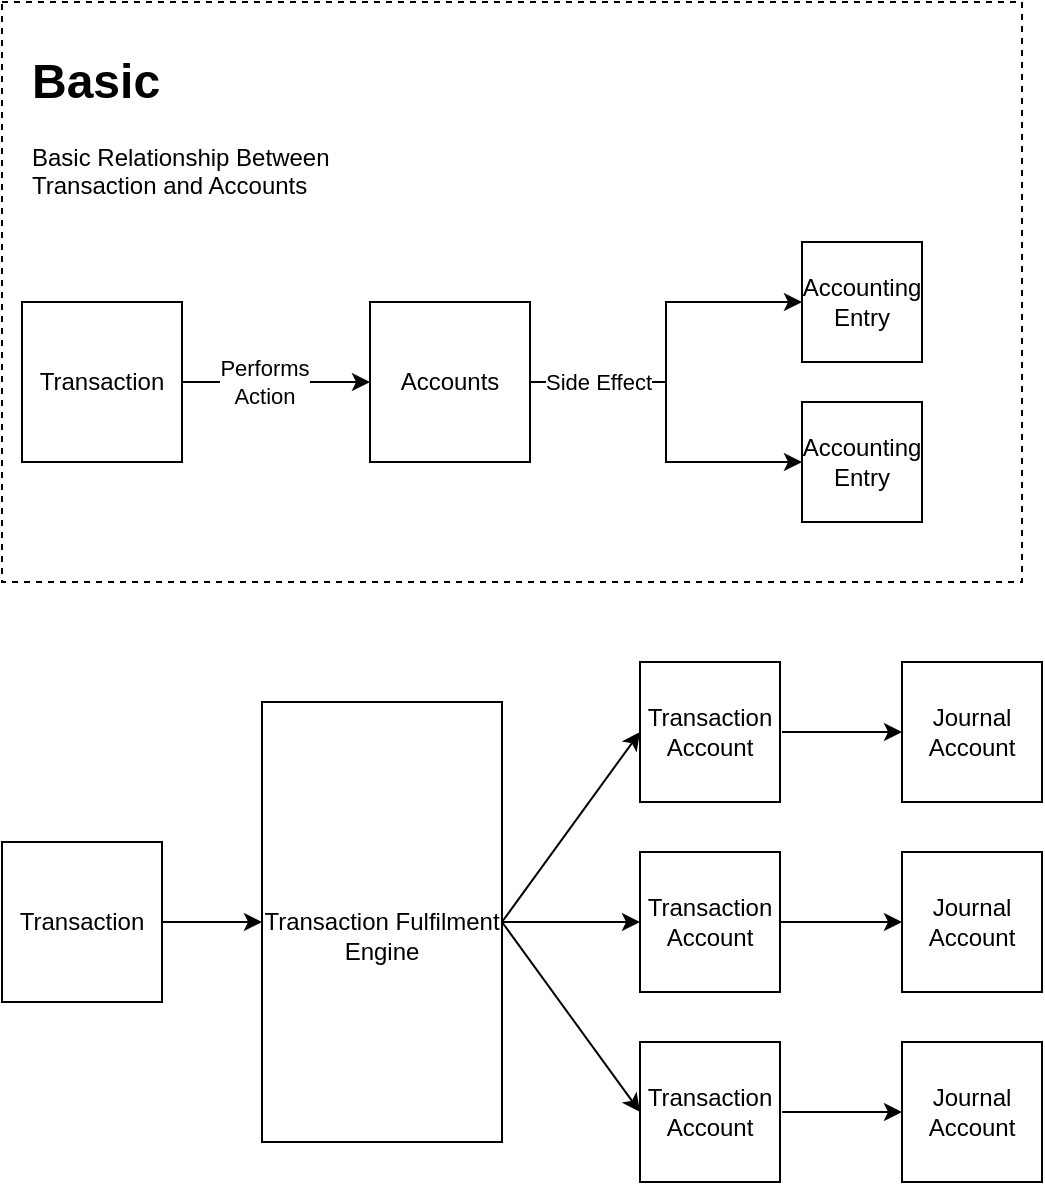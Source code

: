 <mxfile version="22.0.0" type="github">
  <diagram name="Page-1" id="MJYJqNV9Cqa79DNorDkY">
    <mxGraphModel dx="1194" dy="792" grid="1" gridSize="10" guides="1" tooltips="1" connect="1" arrows="1" fold="1" page="1" pageScale="1" pageWidth="827" pageHeight="1169" math="0" shadow="0">
      <root>
        <mxCell id="0" />
        <mxCell id="1" parent="0" />
        <mxCell id="TBZ7pBv7S2z65CoItZSb-22" value="" style="rounded=0;whiteSpace=wrap;html=1;dashed=1;" parent="1" vertex="1">
          <mxGeometry x="70" y="50" width="510" height="290" as="geometry" />
        </mxCell>
        <mxCell id="TBZ7pBv7S2z65CoItZSb-3" value="Transaction" style="whiteSpace=wrap;html=1;aspect=fixed;" parent="1" vertex="1">
          <mxGeometry x="80" y="200" width="80" height="80" as="geometry" />
        </mxCell>
        <mxCell id="TBZ7pBv7S2z65CoItZSb-13" style="edgeStyle=orthogonalEdgeStyle;rounded=0;orthogonalLoop=1;jettySize=auto;html=1;exitX=1;exitY=0.5;exitDx=0;exitDy=0;entryX=0;entryY=0.5;entryDx=0;entryDy=0;" parent="1" source="TBZ7pBv7S2z65CoItZSb-4" target="TBZ7pBv7S2z65CoItZSb-8" edge="1">
          <mxGeometry relative="1" as="geometry" />
        </mxCell>
        <mxCell id="TBZ7pBv7S2z65CoItZSb-14" style="edgeStyle=orthogonalEdgeStyle;rounded=0;orthogonalLoop=1;jettySize=auto;html=1;exitX=1;exitY=0.5;exitDx=0;exitDy=0;entryX=0;entryY=0.5;entryDx=0;entryDy=0;" parent="1" source="TBZ7pBv7S2z65CoItZSb-4" target="TBZ7pBv7S2z65CoItZSb-7" edge="1">
          <mxGeometry relative="1" as="geometry" />
        </mxCell>
        <mxCell id="TBZ7pBv7S2z65CoItZSb-15" value="Side Effect" style="edgeLabel;html=1;align=center;verticalAlign=middle;resizable=0;points=[];" parent="TBZ7pBv7S2z65CoItZSb-14" vertex="1" connectable="0">
          <mxGeometry x="-0.613" relative="1" as="geometry">
            <mxPoint as="offset" />
          </mxGeometry>
        </mxCell>
        <mxCell id="TBZ7pBv7S2z65CoItZSb-4" value="Accounts" style="whiteSpace=wrap;html=1;aspect=fixed;" parent="1" vertex="1">
          <mxGeometry x="254" y="200" width="80" height="80" as="geometry" />
        </mxCell>
        <mxCell id="TBZ7pBv7S2z65CoItZSb-5" value="" style="endArrow=classic;html=1;rounded=0;entryX=0;entryY=0.5;entryDx=0;entryDy=0;exitX=1;exitY=0.5;exitDx=0;exitDy=0;" parent="1" source="TBZ7pBv7S2z65CoItZSb-3" target="TBZ7pBv7S2z65CoItZSb-4" edge="1">
          <mxGeometry width="50" height="50" relative="1" as="geometry">
            <mxPoint x="380" y="490" as="sourcePoint" />
            <mxPoint x="270" y="360" as="targetPoint" />
          </mxGeometry>
        </mxCell>
        <mxCell id="TBZ7pBv7S2z65CoItZSb-6" value="Performs&lt;br&gt;Action" style="edgeLabel;html=1;align=center;verticalAlign=middle;resizable=0;points=[];" parent="TBZ7pBv7S2z65CoItZSb-5" vertex="1" connectable="0">
          <mxGeometry x="-0.125" relative="1" as="geometry">
            <mxPoint as="offset" />
          </mxGeometry>
        </mxCell>
        <mxCell id="TBZ7pBv7S2z65CoItZSb-7" value="Accounting&lt;br&gt;Entry" style="whiteSpace=wrap;html=1;aspect=fixed;" parent="1" vertex="1">
          <mxGeometry x="470" y="170" width="60" height="60" as="geometry" />
        </mxCell>
        <mxCell id="TBZ7pBv7S2z65CoItZSb-8" value="Accounting&lt;br&gt;Entry" style="whiteSpace=wrap;html=1;aspect=fixed;" parent="1" vertex="1">
          <mxGeometry x="470" y="250" width="60" height="60" as="geometry" />
        </mxCell>
        <mxCell id="TBZ7pBv7S2z65CoItZSb-17" value="&lt;h1&gt;Basic&lt;/h1&gt;&lt;p&gt;Basic Relationship Between Transaction and Accounts&lt;/p&gt;" style="text;html=1;strokeColor=none;fillColor=none;spacing=5;spacingTop=-20;whiteSpace=wrap;overflow=hidden;rounded=0;" parent="1" vertex="1">
          <mxGeometry x="80" y="70" width="190" height="120" as="geometry" />
        </mxCell>
        <mxCell id="ln-18gLLdeuHZAe1WvLT-15" style="edgeStyle=orthogonalEdgeStyle;rounded=0;orthogonalLoop=1;jettySize=auto;html=1;exitX=1;exitY=0.5;exitDx=0;exitDy=0;entryX=0;entryY=0.5;entryDx=0;entryDy=0;" edge="1" parent="1" source="ln-18gLLdeuHZAe1WvLT-1" target="ln-18gLLdeuHZAe1WvLT-3">
          <mxGeometry relative="1" as="geometry" />
        </mxCell>
        <mxCell id="ln-18gLLdeuHZAe1WvLT-1" value="Transaction" style="whiteSpace=wrap;html=1;aspect=fixed;" vertex="1" parent="1">
          <mxGeometry x="70" y="470" width="80" height="80" as="geometry" />
        </mxCell>
        <mxCell id="ln-18gLLdeuHZAe1WvLT-3" value="&lt;br&gt;Transaction Fulfilment Engine" style="rounded=0;whiteSpace=wrap;html=1;" vertex="1" parent="1">
          <mxGeometry x="200" y="400" width="120" height="220" as="geometry" />
        </mxCell>
        <mxCell id="ln-18gLLdeuHZAe1WvLT-4" value="Transaction Account" style="whiteSpace=wrap;html=1;aspect=fixed;" vertex="1" parent="1">
          <mxGeometry x="389" y="380" width="70" height="70" as="geometry" />
        </mxCell>
        <mxCell id="ln-18gLLdeuHZAe1WvLT-5" value="Transaction Account" style="whiteSpace=wrap;html=1;aspect=fixed;" vertex="1" parent="1">
          <mxGeometry x="389" y="475" width="70" height="70" as="geometry" />
        </mxCell>
        <mxCell id="ln-18gLLdeuHZAe1WvLT-6" value="Transaction Account" style="whiteSpace=wrap;html=1;aspect=fixed;" vertex="1" parent="1">
          <mxGeometry x="389" y="570" width="70" height="70" as="geometry" />
        </mxCell>
        <mxCell id="ln-18gLLdeuHZAe1WvLT-10" value="" style="endArrow=classic;html=1;rounded=0;entryX=0;entryY=0.5;entryDx=0;entryDy=0;exitX=1;exitY=0.5;exitDx=0;exitDy=0;" edge="1" parent="1" source="ln-18gLLdeuHZAe1WvLT-3" target="ln-18gLLdeuHZAe1WvLT-4">
          <mxGeometry width="50" height="50" relative="1" as="geometry">
            <mxPoint x="390" y="490" as="sourcePoint" />
            <mxPoint x="440" y="440" as="targetPoint" />
          </mxGeometry>
        </mxCell>
        <mxCell id="ln-18gLLdeuHZAe1WvLT-11" value="" style="endArrow=classic;html=1;rounded=0;" edge="1" parent="1" target="ln-18gLLdeuHZAe1WvLT-5">
          <mxGeometry width="50" height="50" relative="1" as="geometry">
            <mxPoint x="320" y="510" as="sourcePoint" />
            <mxPoint x="440" y="440" as="targetPoint" />
          </mxGeometry>
        </mxCell>
        <mxCell id="ln-18gLLdeuHZAe1WvLT-12" value="" style="endArrow=classic;html=1;rounded=0;entryX=0;entryY=0.5;entryDx=0;entryDy=0;" edge="1" parent="1" target="ln-18gLLdeuHZAe1WvLT-6">
          <mxGeometry width="50" height="50" relative="1" as="geometry">
            <mxPoint x="320" y="510" as="sourcePoint" />
            <mxPoint x="440" y="440" as="targetPoint" />
          </mxGeometry>
        </mxCell>
        <mxCell id="ln-18gLLdeuHZAe1WvLT-17" value="Journal Account" style="whiteSpace=wrap;html=1;aspect=fixed;" vertex="1" parent="1">
          <mxGeometry x="520" y="380" width="70" height="70" as="geometry" />
        </mxCell>
        <mxCell id="ln-18gLLdeuHZAe1WvLT-18" value="Journal Account" style="whiteSpace=wrap;html=1;aspect=fixed;" vertex="1" parent="1">
          <mxGeometry x="520" y="475" width="70" height="70" as="geometry" />
        </mxCell>
        <mxCell id="ln-18gLLdeuHZAe1WvLT-19" value="Journal Account" style="whiteSpace=wrap;html=1;aspect=fixed;" vertex="1" parent="1">
          <mxGeometry x="520" y="570" width="70" height="70" as="geometry" />
        </mxCell>
        <mxCell id="ln-18gLLdeuHZAe1WvLT-20" value="" style="endArrow=classic;html=1;rounded=0;entryX=0;entryY=0.5;entryDx=0;entryDy=0;" edge="1" parent="1" target="ln-18gLLdeuHZAe1WvLT-17">
          <mxGeometry width="50" height="50" relative="1" as="geometry">
            <mxPoint x="460" y="415" as="sourcePoint" />
            <mxPoint x="440" y="440" as="targetPoint" />
          </mxGeometry>
        </mxCell>
        <mxCell id="ln-18gLLdeuHZAe1WvLT-21" value="" style="endArrow=classic;html=1;rounded=0;entryX=0;entryY=0.5;entryDx=0;entryDy=0;exitX=1;exitY=0.5;exitDx=0;exitDy=0;" edge="1" parent="1" source="ln-18gLLdeuHZAe1WvLT-5" target="ln-18gLLdeuHZAe1WvLT-18">
          <mxGeometry width="50" height="50" relative="1" as="geometry">
            <mxPoint x="470" y="425" as="sourcePoint" />
            <mxPoint x="530" y="425" as="targetPoint" />
            <Array as="points" />
          </mxGeometry>
        </mxCell>
        <mxCell id="ln-18gLLdeuHZAe1WvLT-22" value="" style="endArrow=classic;html=1;rounded=0;entryX=0;entryY=0.5;entryDx=0;entryDy=0;" edge="1" parent="1" target="ln-18gLLdeuHZAe1WvLT-19">
          <mxGeometry width="50" height="50" relative="1" as="geometry">
            <mxPoint x="460" y="605" as="sourcePoint" />
            <mxPoint x="540" y="435" as="targetPoint" />
          </mxGeometry>
        </mxCell>
      </root>
    </mxGraphModel>
  </diagram>
</mxfile>

